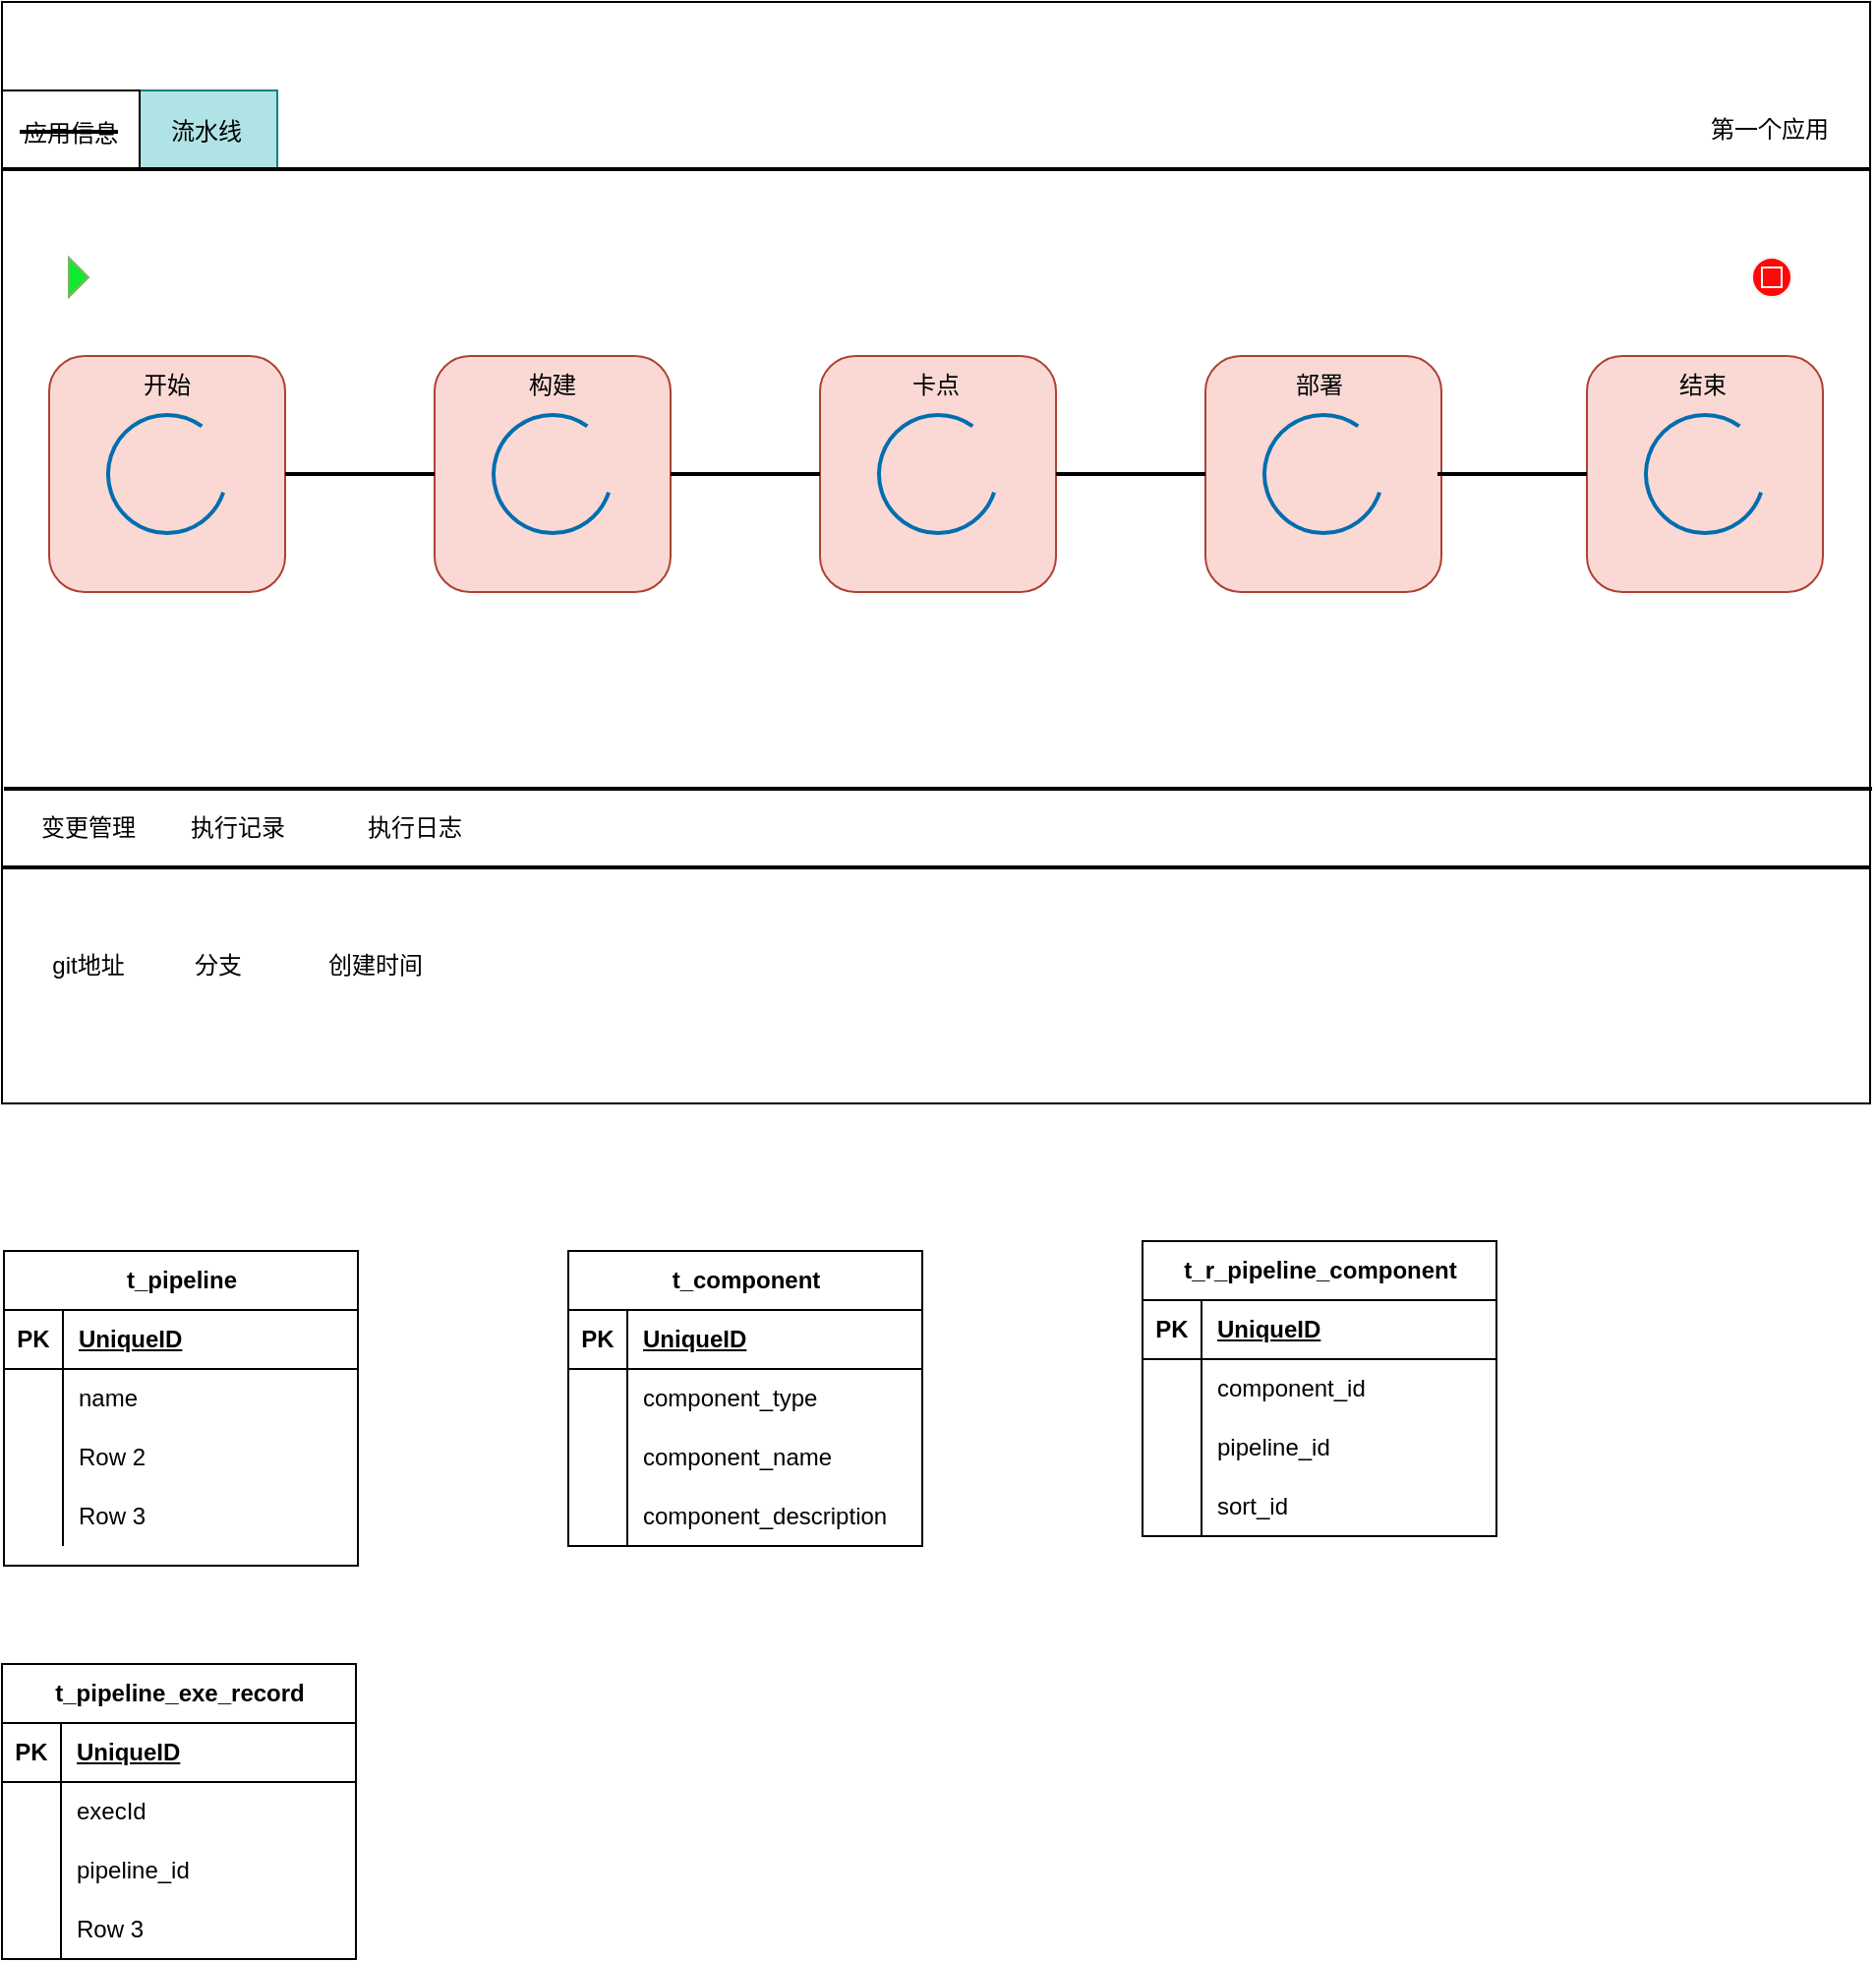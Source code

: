 <mxfile version="22.1.18" type="github">
  <diagram name="第 1 页" id="xIoGFTBcGK2XpuQCT6fY">
    <mxGraphModel dx="1434" dy="738" grid="1" gridSize="10" guides="1" tooltips="1" connect="1" arrows="1" fold="1" page="1" pageScale="1" pageWidth="827" pageHeight="1169" math="0" shadow="0">
      <root>
        <mxCell id="0" />
        <mxCell id="1" parent="0" />
        <mxCell id="y-eTtlPVLfVTZ5ky248t-23" value="" style="rounded=0;whiteSpace=wrap;html=1;" vertex="1" parent="1">
          <mxGeometry x="290" y="25" width="950" height="560" as="geometry" />
        </mxCell>
        <mxCell id="y-eTtlPVLfVTZ5ky248t-32" value="" style="rounded=0;whiteSpace=wrap;html=1;fillColor=#b0e3e6;strokeColor=#0e8088;" vertex="1" parent="1">
          <mxGeometry x="360" y="70" width="70" height="40" as="geometry" />
        </mxCell>
        <mxCell id="y-eTtlPVLfVTZ5ky248t-30" value="" style="rounded=0;whiteSpace=wrap;html=1;" vertex="1" parent="1">
          <mxGeometry x="290" y="70" width="70" height="40" as="geometry" />
        </mxCell>
        <mxCell id="y-eTtlPVLfVTZ5ky248t-2" value="" style="triangle;whiteSpace=wrap;html=1;fillColor=#10E834;strokeColor=#82b366;" vertex="1" parent="1">
          <mxGeometry x="324" y="155" width="10" height="20" as="geometry" />
        </mxCell>
        <mxCell id="y-eTtlPVLfVTZ5ky248t-4" value="" style="ellipse;whiteSpace=wrap;html=1;aspect=fixed;movable=1;resizable=1;rotatable=1;deletable=1;editable=1;locked=0;connectable=1;fillColor=#FF0808;strokeColor=#f2f2f2;" vertex="1" parent="1">
          <mxGeometry x="1180" y="155" width="20" height="20" as="geometry" />
        </mxCell>
        <mxCell id="y-eTtlPVLfVTZ5ky248t-5" value="" style="whiteSpace=wrap;html=1;aspect=fixed;movable=1;resizable=1;rotatable=1;deletable=1;editable=1;locked=0;connectable=1;fillColor=#FF0808;strokeColor=#fcfcfc;" vertex="1" parent="1">
          <mxGeometry x="1185" y="160" width="10" height="10" as="geometry" />
        </mxCell>
        <mxCell id="y-eTtlPVLfVTZ5ky248t-7" value="" style="rounded=1;whiteSpace=wrap;html=1;fillColor=#fad9d5;strokeColor=#ae4132;" vertex="1" parent="1">
          <mxGeometry x="314" y="205" width="120" height="120" as="geometry" />
        </mxCell>
        <mxCell id="y-eTtlPVLfVTZ5ky248t-9" value="" style="verticalLabelPosition=bottom;verticalAlign=top;html=1;shape=mxgraph.basic.arc;startAngle=0.3;endAngle=0.1;fillColor=#1ba1e2;strokeColor=#006EAF;strokeWidth=2;fontColor=#ffffff;" vertex="1" parent="1">
          <mxGeometry x="344" y="235" width="60" height="60" as="geometry" />
        </mxCell>
        <mxCell id="y-eTtlPVLfVTZ5ky248t-10" value="" style="rounded=1;whiteSpace=wrap;html=1;fillColor=#fad9d5;strokeColor=#ae4132;" vertex="1" parent="1">
          <mxGeometry x="510" y="205" width="120" height="120" as="geometry" />
        </mxCell>
        <mxCell id="y-eTtlPVLfVTZ5ky248t-11" value="" style="verticalLabelPosition=bottom;verticalAlign=top;html=1;shape=mxgraph.basic.arc;startAngle=0.3;endAngle=0.1;fillColor=#1ba1e2;strokeColor=#006EAF;strokeWidth=2;fontColor=#ffffff;" vertex="1" parent="1">
          <mxGeometry x="540" y="235" width="60" height="60" as="geometry" />
        </mxCell>
        <mxCell id="y-eTtlPVLfVTZ5ky248t-12" value="" style="rounded=1;whiteSpace=wrap;html=1;fillColor=#fad9d5;strokeColor=#ae4132;" vertex="1" parent="1">
          <mxGeometry x="706" y="205" width="120" height="120" as="geometry" />
        </mxCell>
        <mxCell id="y-eTtlPVLfVTZ5ky248t-13" value="" style="verticalLabelPosition=bottom;verticalAlign=top;html=1;shape=mxgraph.basic.arc;startAngle=0.3;endAngle=0.1;fillColor=#1ba1e2;strokeColor=#006EAF;strokeWidth=2;fontColor=#ffffff;" vertex="1" parent="1">
          <mxGeometry x="736" y="235" width="60" height="60" as="geometry" />
        </mxCell>
        <mxCell id="y-eTtlPVLfVTZ5ky248t-14" value="" style="rounded=1;whiteSpace=wrap;html=1;fillColor=#fad9d5;strokeColor=#ae4132;" vertex="1" parent="1">
          <mxGeometry x="902" y="205" width="120" height="120" as="geometry" />
        </mxCell>
        <mxCell id="y-eTtlPVLfVTZ5ky248t-15" value="" style="verticalLabelPosition=bottom;verticalAlign=top;html=1;shape=mxgraph.basic.arc;startAngle=0.3;endAngle=0.1;fillColor=#1ba1e2;strokeColor=#006EAF;strokeWidth=2;fontColor=#ffffff;" vertex="1" parent="1">
          <mxGeometry x="932" y="235" width="60" height="60" as="geometry" />
        </mxCell>
        <mxCell id="y-eTtlPVLfVTZ5ky248t-16" value="" style="rounded=1;whiteSpace=wrap;html=1;fillColor=#fad9d5;strokeColor=#ae4132;" vertex="1" parent="1">
          <mxGeometry x="1096" y="205" width="120" height="120" as="geometry" />
        </mxCell>
        <mxCell id="y-eTtlPVLfVTZ5ky248t-17" value="" style="verticalLabelPosition=bottom;verticalAlign=top;html=1;shape=mxgraph.basic.arc;startAngle=0.3;endAngle=0.1;fillColor=#1ba1e2;strokeColor=#006EAF;strokeWidth=2;fontColor=#ffffff;" vertex="1" parent="1">
          <mxGeometry x="1126" y="235" width="60" height="60" as="geometry" />
        </mxCell>
        <mxCell id="y-eTtlPVLfVTZ5ky248t-19" value="" style="line;strokeWidth=2;html=1;" vertex="1" parent="1">
          <mxGeometry x="434" y="260" width="76" height="10" as="geometry" />
        </mxCell>
        <mxCell id="y-eTtlPVLfVTZ5ky248t-20" value="" style="line;strokeWidth=2;html=1;" vertex="1" parent="1">
          <mxGeometry x="630" y="260" width="76" height="10" as="geometry" />
        </mxCell>
        <mxCell id="y-eTtlPVLfVTZ5ky248t-21" value="" style="line;strokeWidth=2;html=1;" vertex="1" parent="1">
          <mxGeometry x="826" y="260" width="76" height="10" as="geometry" />
        </mxCell>
        <mxCell id="y-eTtlPVLfVTZ5ky248t-22" value="" style="line;strokeWidth=2;html=1;" vertex="1" parent="1">
          <mxGeometry x="1020" y="260" width="76" height="10" as="geometry" />
        </mxCell>
        <mxCell id="y-eTtlPVLfVTZ5ky248t-24" value="第一个应用" style="text;html=1;strokeColor=none;fillColor=none;align=center;verticalAlign=middle;whiteSpace=wrap;rounded=0;" vertex="1" parent="1">
          <mxGeometry x="1151" y="75" width="76" height="30" as="geometry" />
        </mxCell>
        <mxCell id="y-eTtlPVLfVTZ5ky248t-26" value="" style="line;strokeWidth=2;html=1;" vertex="1" parent="1">
          <mxGeometry x="290" y="105" width="950" height="10" as="geometry" />
        </mxCell>
        <mxCell id="y-eTtlPVLfVTZ5ky248t-28" value="应用信息" style="text;html=1;strokeColor=none;fillColor=none;align=center;verticalAlign=middle;whiteSpace=wrap;rounded=0;" vertex="1" parent="1">
          <mxGeometry x="295" y="77" width="60" height="30" as="geometry" />
        </mxCell>
        <mxCell id="y-eTtlPVLfVTZ5ky248t-29" value="流水线" style="text;html=1;strokeColor=none;fillColor=none;align=center;verticalAlign=middle;whiteSpace=wrap;rounded=0;" vertex="1" parent="1">
          <mxGeometry x="364" y="76" width="60" height="30" as="geometry" />
        </mxCell>
        <mxCell id="y-eTtlPVLfVTZ5ky248t-33" value="" style="line;strokeWidth=2;html=1;" vertex="1" parent="1">
          <mxGeometry x="291" y="420" width="950" height="10" as="geometry" />
        </mxCell>
        <mxCell id="y-eTtlPVLfVTZ5ky248t-34" value="开始" style="text;html=1;strokeColor=none;fillColor=none;align=center;verticalAlign=middle;whiteSpace=wrap;rounded=0;" vertex="1" parent="1">
          <mxGeometry x="344" y="205" width="60" height="30" as="geometry" />
        </mxCell>
        <mxCell id="y-eTtlPVLfVTZ5ky248t-35" value="构建" style="text;html=1;strokeColor=none;fillColor=none;align=center;verticalAlign=middle;whiteSpace=wrap;rounded=0;" vertex="1" parent="1">
          <mxGeometry x="540" y="205" width="60" height="30" as="geometry" />
        </mxCell>
        <mxCell id="y-eTtlPVLfVTZ5ky248t-36" value="卡点" style="text;html=1;strokeColor=none;fillColor=none;align=center;verticalAlign=middle;whiteSpace=wrap;rounded=0;" vertex="1" parent="1">
          <mxGeometry x="735" y="205" width="60" height="30" as="geometry" />
        </mxCell>
        <mxCell id="y-eTtlPVLfVTZ5ky248t-37" value="部署" style="text;html=1;strokeColor=none;fillColor=none;align=center;verticalAlign=middle;whiteSpace=wrap;rounded=0;" vertex="1" parent="1">
          <mxGeometry x="930" y="205" width="60" height="30" as="geometry" />
        </mxCell>
        <mxCell id="y-eTtlPVLfVTZ5ky248t-38" value="结束" style="text;html=1;strokeColor=none;fillColor=none;align=center;verticalAlign=middle;whiteSpace=wrap;rounded=0;" vertex="1" parent="1">
          <mxGeometry x="1125" y="205" width="60" height="30" as="geometry" />
        </mxCell>
        <mxCell id="y-eTtlPVLfVTZ5ky248t-39" value="git地址" style="text;html=1;strokeColor=none;fillColor=none;align=center;verticalAlign=middle;whiteSpace=wrap;rounded=0;" vertex="1" parent="1">
          <mxGeometry x="304" y="500" width="60" height="30" as="geometry" />
        </mxCell>
        <mxCell id="y-eTtlPVLfVTZ5ky248t-40" value="" style="line;strokeWidth=2;html=1;" vertex="1" parent="1">
          <mxGeometry x="299" y="86" width="50" height="10" as="geometry" />
        </mxCell>
        <mxCell id="y-eTtlPVLfVTZ5ky248t-41" value="分支" style="text;html=1;strokeColor=none;fillColor=none;align=center;verticalAlign=middle;whiteSpace=wrap;rounded=0;" vertex="1" parent="1">
          <mxGeometry x="370" y="500" width="60" height="30" as="geometry" />
        </mxCell>
        <mxCell id="y-eTtlPVLfVTZ5ky248t-42" value="创建时间" style="text;html=1;strokeColor=none;fillColor=none;align=center;verticalAlign=middle;whiteSpace=wrap;rounded=0;" vertex="1" parent="1">
          <mxGeometry x="450" y="500" width="60" height="30" as="geometry" />
        </mxCell>
        <mxCell id="y-eTtlPVLfVTZ5ky248t-44" value="" style="line;strokeWidth=2;html=1;" vertex="1" parent="1">
          <mxGeometry x="290" y="460" width="950" height="10" as="geometry" />
        </mxCell>
        <mxCell id="y-eTtlPVLfVTZ5ky248t-46" value="变更管理" style="text;html=1;strokeColor=none;fillColor=none;align=center;verticalAlign=middle;whiteSpace=wrap;rounded=0;" vertex="1" parent="1">
          <mxGeometry x="304" y="430" width="60" height="30" as="geometry" />
        </mxCell>
        <mxCell id="y-eTtlPVLfVTZ5ky248t-47" value="执行记录" style="text;html=1;strokeColor=none;fillColor=none;align=center;verticalAlign=middle;whiteSpace=wrap;rounded=0;" vertex="1" parent="1">
          <mxGeometry x="380" y="430" width="60" height="30" as="geometry" />
        </mxCell>
        <mxCell id="y-eTtlPVLfVTZ5ky248t-48" value="执行日志" style="text;html=1;strokeColor=none;fillColor=none;align=center;verticalAlign=middle;whiteSpace=wrap;rounded=0;" vertex="1" parent="1">
          <mxGeometry x="470" y="430" width="60" height="30" as="geometry" />
        </mxCell>
        <mxCell id="y-eTtlPVLfVTZ5ky248t-60" value="t_pipeline" style="shape=table;startSize=30;container=1;collapsible=1;childLayout=tableLayout;fixedRows=1;rowLines=0;fontStyle=1;align=center;resizeLast=1;html=1;" vertex="1" parent="1">
          <mxGeometry x="291" y="660" width="180" height="160" as="geometry" />
        </mxCell>
        <mxCell id="y-eTtlPVLfVTZ5ky248t-61" value="" style="shape=tableRow;horizontal=0;startSize=0;swimlaneHead=0;swimlaneBody=0;fillColor=none;collapsible=0;dropTarget=0;points=[[0,0.5],[1,0.5]];portConstraint=eastwest;top=0;left=0;right=0;bottom=1;" vertex="1" parent="y-eTtlPVLfVTZ5ky248t-60">
          <mxGeometry y="30" width="180" height="30" as="geometry" />
        </mxCell>
        <mxCell id="y-eTtlPVLfVTZ5ky248t-62" value="PK" style="shape=partialRectangle;connectable=0;fillColor=none;top=0;left=0;bottom=0;right=0;fontStyle=1;overflow=hidden;whiteSpace=wrap;html=1;" vertex="1" parent="y-eTtlPVLfVTZ5ky248t-61">
          <mxGeometry width="30" height="30" as="geometry">
            <mxRectangle width="30" height="30" as="alternateBounds" />
          </mxGeometry>
        </mxCell>
        <mxCell id="y-eTtlPVLfVTZ5ky248t-63" value="UniqueID" style="shape=partialRectangle;connectable=0;fillColor=none;top=0;left=0;bottom=0;right=0;align=left;spacingLeft=6;fontStyle=5;overflow=hidden;whiteSpace=wrap;html=1;" vertex="1" parent="y-eTtlPVLfVTZ5ky248t-61">
          <mxGeometry x="30" width="150" height="30" as="geometry">
            <mxRectangle width="150" height="30" as="alternateBounds" />
          </mxGeometry>
        </mxCell>
        <mxCell id="y-eTtlPVLfVTZ5ky248t-64" value="" style="shape=tableRow;horizontal=0;startSize=0;swimlaneHead=0;swimlaneBody=0;fillColor=none;collapsible=0;dropTarget=0;points=[[0,0.5],[1,0.5]];portConstraint=eastwest;top=0;left=0;right=0;bottom=0;" vertex="1" parent="y-eTtlPVLfVTZ5ky248t-60">
          <mxGeometry y="60" width="180" height="30" as="geometry" />
        </mxCell>
        <mxCell id="y-eTtlPVLfVTZ5ky248t-65" value="" style="shape=partialRectangle;connectable=0;fillColor=none;top=0;left=0;bottom=0;right=0;editable=1;overflow=hidden;whiteSpace=wrap;html=1;" vertex="1" parent="y-eTtlPVLfVTZ5ky248t-64">
          <mxGeometry width="30" height="30" as="geometry">
            <mxRectangle width="30" height="30" as="alternateBounds" />
          </mxGeometry>
        </mxCell>
        <mxCell id="y-eTtlPVLfVTZ5ky248t-66" value="name" style="shape=partialRectangle;connectable=0;fillColor=none;top=0;left=0;bottom=0;right=0;align=left;spacingLeft=6;overflow=hidden;whiteSpace=wrap;html=1;" vertex="1" parent="y-eTtlPVLfVTZ5ky248t-64">
          <mxGeometry x="30" width="150" height="30" as="geometry">
            <mxRectangle width="150" height="30" as="alternateBounds" />
          </mxGeometry>
        </mxCell>
        <mxCell id="y-eTtlPVLfVTZ5ky248t-67" value="" style="shape=tableRow;horizontal=0;startSize=0;swimlaneHead=0;swimlaneBody=0;fillColor=none;collapsible=0;dropTarget=0;points=[[0,0.5],[1,0.5]];portConstraint=eastwest;top=0;left=0;right=0;bottom=0;" vertex="1" parent="y-eTtlPVLfVTZ5ky248t-60">
          <mxGeometry y="90" width="180" height="30" as="geometry" />
        </mxCell>
        <mxCell id="y-eTtlPVLfVTZ5ky248t-68" value="" style="shape=partialRectangle;connectable=0;fillColor=none;top=0;left=0;bottom=0;right=0;editable=1;overflow=hidden;whiteSpace=wrap;html=1;" vertex="1" parent="y-eTtlPVLfVTZ5ky248t-67">
          <mxGeometry width="30" height="30" as="geometry">
            <mxRectangle width="30" height="30" as="alternateBounds" />
          </mxGeometry>
        </mxCell>
        <mxCell id="y-eTtlPVLfVTZ5ky248t-69" value="Row 2" style="shape=partialRectangle;connectable=0;fillColor=none;top=0;left=0;bottom=0;right=0;align=left;spacingLeft=6;overflow=hidden;whiteSpace=wrap;html=1;" vertex="1" parent="y-eTtlPVLfVTZ5ky248t-67">
          <mxGeometry x="30" width="150" height="30" as="geometry">
            <mxRectangle width="150" height="30" as="alternateBounds" />
          </mxGeometry>
        </mxCell>
        <mxCell id="y-eTtlPVLfVTZ5ky248t-70" value="" style="shape=tableRow;horizontal=0;startSize=0;swimlaneHead=0;swimlaneBody=0;fillColor=none;collapsible=0;dropTarget=0;points=[[0,0.5],[1,0.5]];portConstraint=eastwest;top=0;left=0;right=0;bottom=0;" vertex="1" parent="y-eTtlPVLfVTZ5ky248t-60">
          <mxGeometry y="120" width="180" height="30" as="geometry" />
        </mxCell>
        <mxCell id="y-eTtlPVLfVTZ5ky248t-71" value="" style="shape=partialRectangle;connectable=0;fillColor=none;top=0;left=0;bottom=0;right=0;editable=1;overflow=hidden;whiteSpace=wrap;html=1;" vertex="1" parent="y-eTtlPVLfVTZ5ky248t-70">
          <mxGeometry width="30" height="30" as="geometry">
            <mxRectangle width="30" height="30" as="alternateBounds" />
          </mxGeometry>
        </mxCell>
        <mxCell id="y-eTtlPVLfVTZ5ky248t-72" value="Row 3" style="shape=partialRectangle;connectable=0;fillColor=none;top=0;left=0;bottom=0;right=0;align=left;spacingLeft=6;overflow=hidden;whiteSpace=wrap;html=1;" vertex="1" parent="y-eTtlPVLfVTZ5ky248t-70">
          <mxGeometry x="30" width="150" height="30" as="geometry">
            <mxRectangle width="150" height="30" as="alternateBounds" />
          </mxGeometry>
        </mxCell>
        <mxCell id="y-eTtlPVLfVTZ5ky248t-73" value="t_component" style="shape=table;startSize=30;container=1;collapsible=1;childLayout=tableLayout;fixedRows=1;rowLines=0;fontStyle=1;align=center;resizeLast=1;html=1;" vertex="1" parent="1">
          <mxGeometry x="578" y="660" width="180" height="150" as="geometry" />
        </mxCell>
        <mxCell id="y-eTtlPVLfVTZ5ky248t-74" value="" style="shape=tableRow;horizontal=0;startSize=0;swimlaneHead=0;swimlaneBody=0;fillColor=none;collapsible=0;dropTarget=0;points=[[0,0.5],[1,0.5]];portConstraint=eastwest;top=0;left=0;right=0;bottom=1;" vertex="1" parent="y-eTtlPVLfVTZ5ky248t-73">
          <mxGeometry y="30" width="180" height="30" as="geometry" />
        </mxCell>
        <mxCell id="y-eTtlPVLfVTZ5ky248t-75" value="PK" style="shape=partialRectangle;connectable=0;fillColor=none;top=0;left=0;bottom=0;right=0;fontStyle=1;overflow=hidden;whiteSpace=wrap;html=1;" vertex="1" parent="y-eTtlPVLfVTZ5ky248t-74">
          <mxGeometry width="30" height="30" as="geometry">
            <mxRectangle width="30" height="30" as="alternateBounds" />
          </mxGeometry>
        </mxCell>
        <mxCell id="y-eTtlPVLfVTZ5ky248t-76" value="UniqueID" style="shape=partialRectangle;connectable=0;fillColor=none;top=0;left=0;bottom=0;right=0;align=left;spacingLeft=6;fontStyle=5;overflow=hidden;whiteSpace=wrap;html=1;" vertex="1" parent="y-eTtlPVLfVTZ5ky248t-74">
          <mxGeometry x="30" width="150" height="30" as="geometry">
            <mxRectangle width="150" height="30" as="alternateBounds" />
          </mxGeometry>
        </mxCell>
        <mxCell id="y-eTtlPVLfVTZ5ky248t-77" value="" style="shape=tableRow;horizontal=0;startSize=0;swimlaneHead=0;swimlaneBody=0;fillColor=none;collapsible=0;dropTarget=0;points=[[0,0.5],[1,0.5]];portConstraint=eastwest;top=0;left=0;right=0;bottom=0;" vertex="1" parent="y-eTtlPVLfVTZ5ky248t-73">
          <mxGeometry y="60" width="180" height="30" as="geometry" />
        </mxCell>
        <mxCell id="y-eTtlPVLfVTZ5ky248t-78" value="" style="shape=partialRectangle;connectable=0;fillColor=none;top=0;left=0;bottom=0;right=0;editable=1;overflow=hidden;whiteSpace=wrap;html=1;" vertex="1" parent="y-eTtlPVLfVTZ5ky248t-77">
          <mxGeometry width="30" height="30" as="geometry">
            <mxRectangle width="30" height="30" as="alternateBounds" />
          </mxGeometry>
        </mxCell>
        <mxCell id="y-eTtlPVLfVTZ5ky248t-79" value="component_type" style="shape=partialRectangle;connectable=0;fillColor=none;top=0;left=0;bottom=0;right=0;align=left;spacingLeft=6;overflow=hidden;whiteSpace=wrap;html=1;" vertex="1" parent="y-eTtlPVLfVTZ5ky248t-77">
          <mxGeometry x="30" width="150" height="30" as="geometry">
            <mxRectangle width="150" height="30" as="alternateBounds" />
          </mxGeometry>
        </mxCell>
        <mxCell id="y-eTtlPVLfVTZ5ky248t-80" value="" style="shape=tableRow;horizontal=0;startSize=0;swimlaneHead=0;swimlaneBody=0;fillColor=none;collapsible=0;dropTarget=0;points=[[0,0.5],[1,0.5]];portConstraint=eastwest;top=0;left=0;right=0;bottom=0;" vertex="1" parent="y-eTtlPVLfVTZ5ky248t-73">
          <mxGeometry y="90" width="180" height="30" as="geometry" />
        </mxCell>
        <mxCell id="y-eTtlPVLfVTZ5ky248t-81" value="" style="shape=partialRectangle;connectable=0;fillColor=none;top=0;left=0;bottom=0;right=0;editable=1;overflow=hidden;whiteSpace=wrap;html=1;" vertex="1" parent="y-eTtlPVLfVTZ5ky248t-80">
          <mxGeometry width="30" height="30" as="geometry">
            <mxRectangle width="30" height="30" as="alternateBounds" />
          </mxGeometry>
        </mxCell>
        <mxCell id="y-eTtlPVLfVTZ5ky248t-82" value="component_name" style="shape=partialRectangle;connectable=0;fillColor=none;top=0;left=0;bottom=0;right=0;align=left;spacingLeft=6;overflow=hidden;whiteSpace=wrap;html=1;" vertex="1" parent="y-eTtlPVLfVTZ5ky248t-80">
          <mxGeometry x="30" width="150" height="30" as="geometry">
            <mxRectangle width="150" height="30" as="alternateBounds" />
          </mxGeometry>
        </mxCell>
        <mxCell id="y-eTtlPVLfVTZ5ky248t-83" value="" style="shape=tableRow;horizontal=0;startSize=0;swimlaneHead=0;swimlaneBody=0;fillColor=none;collapsible=0;dropTarget=0;points=[[0,0.5],[1,0.5]];portConstraint=eastwest;top=0;left=0;right=0;bottom=0;" vertex="1" parent="y-eTtlPVLfVTZ5ky248t-73">
          <mxGeometry y="120" width="180" height="30" as="geometry" />
        </mxCell>
        <mxCell id="y-eTtlPVLfVTZ5ky248t-84" value="" style="shape=partialRectangle;connectable=0;fillColor=none;top=0;left=0;bottom=0;right=0;editable=1;overflow=hidden;whiteSpace=wrap;html=1;" vertex="1" parent="y-eTtlPVLfVTZ5ky248t-83">
          <mxGeometry width="30" height="30" as="geometry">
            <mxRectangle width="30" height="30" as="alternateBounds" />
          </mxGeometry>
        </mxCell>
        <mxCell id="y-eTtlPVLfVTZ5ky248t-85" value="component_description" style="shape=partialRectangle;connectable=0;fillColor=none;top=0;left=0;bottom=0;right=0;align=left;spacingLeft=6;overflow=hidden;whiteSpace=wrap;html=1;" vertex="1" parent="y-eTtlPVLfVTZ5ky248t-83">
          <mxGeometry x="30" width="150" height="30" as="geometry">
            <mxRectangle width="150" height="30" as="alternateBounds" />
          </mxGeometry>
        </mxCell>
        <mxCell id="y-eTtlPVLfVTZ5ky248t-86" value="t_r_pipeline_component" style="shape=table;startSize=30;container=1;collapsible=1;childLayout=tableLayout;fixedRows=1;rowLines=0;fontStyle=1;align=center;resizeLast=1;html=1;" vertex="1" parent="1">
          <mxGeometry x="870" y="655" width="180" height="150" as="geometry" />
        </mxCell>
        <mxCell id="y-eTtlPVLfVTZ5ky248t-87" value="" style="shape=tableRow;horizontal=0;startSize=0;swimlaneHead=0;swimlaneBody=0;fillColor=none;collapsible=0;dropTarget=0;points=[[0,0.5],[1,0.5]];portConstraint=eastwest;top=0;left=0;right=0;bottom=1;" vertex="1" parent="y-eTtlPVLfVTZ5ky248t-86">
          <mxGeometry y="30" width="180" height="30" as="geometry" />
        </mxCell>
        <mxCell id="y-eTtlPVLfVTZ5ky248t-88" value="PK" style="shape=partialRectangle;connectable=0;fillColor=none;top=0;left=0;bottom=0;right=0;fontStyle=1;overflow=hidden;whiteSpace=wrap;html=1;" vertex="1" parent="y-eTtlPVLfVTZ5ky248t-87">
          <mxGeometry width="30" height="30" as="geometry">
            <mxRectangle width="30" height="30" as="alternateBounds" />
          </mxGeometry>
        </mxCell>
        <mxCell id="y-eTtlPVLfVTZ5ky248t-89" value="UniqueID" style="shape=partialRectangle;connectable=0;fillColor=none;top=0;left=0;bottom=0;right=0;align=left;spacingLeft=6;fontStyle=5;overflow=hidden;whiteSpace=wrap;html=1;" vertex="1" parent="y-eTtlPVLfVTZ5ky248t-87">
          <mxGeometry x="30" width="150" height="30" as="geometry">
            <mxRectangle width="150" height="30" as="alternateBounds" />
          </mxGeometry>
        </mxCell>
        <mxCell id="y-eTtlPVLfVTZ5ky248t-90" value="" style="shape=tableRow;horizontal=0;startSize=0;swimlaneHead=0;swimlaneBody=0;fillColor=none;collapsible=0;dropTarget=0;points=[[0,0.5],[1,0.5]];portConstraint=eastwest;top=0;left=0;right=0;bottom=0;" vertex="1" parent="y-eTtlPVLfVTZ5ky248t-86">
          <mxGeometry y="60" width="180" height="30" as="geometry" />
        </mxCell>
        <mxCell id="y-eTtlPVLfVTZ5ky248t-91" value="" style="shape=partialRectangle;connectable=0;fillColor=none;top=0;left=0;bottom=0;right=0;editable=1;overflow=hidden;whiteSpace=wrap;html=1;" vertex="1" parent="y-eTtlPVLfVTZ5ky248t-90">
          <mxGeometry width="30" height="30" as="geometry">
            <mxRectangle width="30" height="30" as="alternateBounds" />
          </mxGeometry>
        </mxCell>
        <mxCell id="y-eTtlPVLfVTZ5ky248t-92" value="component_id" style="shape=partialRectangle;connectable=0;fillColor=none;top=0;left=0;bottom=0;right=0;align=left;spacingLeft=6;overflow=hidden;whiteSpace=wrap;html=1;" vertex="1" parent="y-eTtlPVLfVTZ5ky248t-90">
          <mxGeometry x="30" width="150" height="30" as="geometry">
            <mxRectangle width="150" height="30" as="alternateBounds" />
          </mxGeometry>
        </mxCell>
        <mxCell id="y-eTtlPVLfVTZ5ky248t-93" value="" style="shape=tableRow;horizontal=0;startSize=0;swimlaneHead=0;swimlaneBody=0;fillColor=none;collapsible=0;dropTarget=0;points=[[0,0.5],[1,0.5]];portConstraint=eastwest;top=0;left=0;right=0;bottom=0;" vertex="1" parent="y-eTtlPVLfVTZ5ky248t-86">
          <mxGeometry y="90" width="180" height="30" as="geometry" />
        </mxCell>
        <mxCell id="y-eTtlPVLfVTZ5ky248t-94" value="" style="shape=partialRectangle;connectable=0;fillColor=none;top=0;left=0;bottom=0;right=0;editable=1;overflow=hidden;whiteSpace=wrap;html=1;" vertex="1" parent="y-eTtlPVLfVTZ5ky248t-93">
          <mxGeometry width="30" height="30" as="geometry">
            <mxRectangle width="30" height="30" as="alternateBounds" />
          </mxGeometry>
        </mxCell>
        <mxCell id="y-eTtlPVLfVTZ5ky248t-95" value="pipeline_id" style="shape=partialRectangle;connectable=0;fillColor=none;top=0;left=0;bottom=0;right=0;align=left;spacingLeft=6;overflow=hidden;whiteSpace=wrap;html=1;" vertex="1" parent="y-eTtlPVLfVTZ5ky248t-93">
          <mxGeometry x="30" width="150" height="30" as="geometry">
            <mxRectangle width="150" height="30" as="alternateBounds" />
          </mxGeometry>
        </mxCell>
        <mxCell id="y-eTtlPVLfVTZ5ky248t-96" value="" style="shape=tableRow;horizontal=0;startSize=0;swimlaneHead=0;swimlaneBody=0;fillColor=none;collapsible=0;dropTarget=0;points=[[0,0.5],[1,0.5]];portConstraint=eastwest;top=0;left=0;right=0;bottom=0;" vertex="1" parent="y-eTtlPVLfVTZ5ky248t-86">
          <mxGeometry y="120" width="180" height="30" as="geometry" />
        </mxCell>
        <mxCell id="y-eTtlPVLfVTZ5ky248t-97" value="" style="shape=partialRectangle;connectable=0;fillColor=none;top=0;left=0;bottom=0;right=0;editable=1;overflow=hidden;whiteSpace=wrap;html=1;" vertex="1" parent="y-eTtlPVLfVTZ5ky248t-96">
          <mxGeometry width="30" height="30" as="geometry">
            <mxRectangle width="30" height="30" as="alternateBounds" />
          </mxGeometry>
        </mxCell>
        <mxCell id="y-eTtlPVLfVTZ5ky248t-98" value="sort_id" style="shape=partialRectangle;connectable=0;fillColor=none;top=0;left=0;bottom=0;right=0;align=left;spacingLeft=6;overflow=hidden;whiteSpace=wrap;html=1;" vertex="1" parent="y-eTtlPVLfVTZ5ky248t-96">
          <mxGeometry x="30" width="150" height="30" as="geometry">
            <mxRectangle width="150" height="30" as="alternateBounds" />
          </mxGeometry>
        </mxCell>
        <mxCell id="y-eTtlPVLfVTZ5ky248t-99" value="t_pipeline_exe_record" style="shape=table;startSize=30;container=1;collapsible=1;childLayout=tableLayout;fixedRows=1;rowLines=0;fontStyle=1;align=center;resizeLast=1;html=1;" vertex="1" parent="1">
          <mxGeometry x="290" y="870" width="180" height="150" as="geometry" />
        </mxCell>
        <mxCell id="y-eTtlPVLfVTZ5ky248t-100" value="" style="shape=tableRow;horizontal=0;startSize=0;swimlaneHead=0;swimlaneBody=0;fillColor=none;collapsible=0;dropTarget=0;points=[[0,0.5],[1,0.5]];portConstraint=eastwest;top=0;left=0;right=0;bottom=1;" vertex="1" parent="y-eTtlPVLfVTZ5ky248t-99">
          <mxGeometry y="30" width="180" height="30" as="geometry" />
        </mxCell>
        <mxCell id="y-eTtlPVLfVTZ5ky248t-101" value="PK" style="shape=partialRectangle;connectable=0;fillColor=none;top=0;left=0;bottom=0;right=0;fontStyle=1;overflow=hidden;whiteSpace=wrap;html=1;" vertex="1" parent="y-eTtlPVLfVTZ5ky248t-100">
          <mxGeometry width="30" height="30" as="geometry">
            <mxRectangle width="30" height="30" as="alternateBounds" />
          </mxGeometry>
        </mxCell>
        <mxCell id="y-eTtlPVLfVTZ5ky248t-102" value="UniqueID" style="shape=partialRectangle;connectable=0;fillColor=none;top=0;left=0;bottom=0;right=0;align=left;spacingLeft=6;fontStyle=5;overflow=hidden;whiteSpace=wrap;html=1;" vertex="1" parent="y-eTtlPVLfVTZ5ky248t-100">
          <mxGeometry x="30" width="150" height="30" as="geometry">
            <mxRectangle width="150" height="30" as="alternateBounds" />
          </mxGeometry>
        </mxCell>
        <mxCell id="y-eTtlPVLfVTZ5ky248t-103" value="" style="shape=tableRow;horizontal=0;startSize=0;swimlaneHead=0;swimlaneBody=0;fillColor=none;collapsible=0;dropTarget=0;points=[[0,0.5],[1,0.5]];portConstraint=eastwest;top=0;left=0;right=0;bottom=0;" vertex="1" parent="y-eTtlPVLfVTZ5ky248t-99">
          <mxGeometry y="60" width="180" height="30" as="geometry" />
        </mxCell>
        <mxCell id="y-eTtlPVLfVTZ5ky248t-104" value="" style="shape=partialRectangle;connectable=0;fillColor=none;top=0;left=0;bottom=0;right=0;editable=1;overflow=hidden;whiteSpace=wrap;html=1;" vertex="1" parent="y-eTtlPVLfVTZ5ky248t-103">
          <mxGeometry width="30" height="30" as="geometry">
            <mxRectangle width="30" height="30" as="alternateBounds" />
          </mxGeometry>
        </mxCell>
        <mxCell id="y-eTtlPVLfVTZ5ky248t-105" value="execId" style="shape=partialRectangle;connectable=0;fillColor=none;top=0;left=0;bottom=0;right=0;align=left;spacingLeft=6;overflow=hidden;whiteSpace=wrap;html=1;" vertex="1" parent="y-eTtlPVLfVTZ5ky248t-103">
          <mxGeometry x="30" width="150" height="30" as="geometry">
            <mxRectangle width="150" height="30" as="alternateBounds" />
          </mxGeometry>
        </mxCell>
        <mxCell id="y-eTtlPVLfVTZ5ky248t-106" value="" style="shape=tableRow;horizontal=0;startSize=0;swimlaneHead=0;swimlaneBody=0;fillColor=none;collapsible=0;dropTarget=0;points=[[0,0.5],[1,0.5]];portConstraint=eastwest;top=0;left=0;right=0;bottom=0;" vertex="1" parent="y-eTtlPVLfVTZ5ky248t-99">
          <mxGeometry y="90" width="180" height="30" as="geometry" />
        </mxCell>
        <mxCell id="y-eTtlPVLfVTZ5ky248t-107" value="" style="shape=partialRectangle;connectable=0;fillColor=none;top=0;left=0;bottom=0;right=0;editable=1;overflow=hidden;whiteSpace=wrap;html=1;" vertex="1" parent="y-eTtlPVLfVTZ5ky248t-106">
          <mxGeometry width="30" height="30" as="geometry">
            <mxRectangle width="30" height="30" as="alternateBounds" />
          </mxGeometry>
        </mxCell>
        <mxCell id="y-eTtlPVLfVTZ5ky248t-108" value="pipeline_id" style="shape=partialRectangle;connectable=0;fillColor=none;top=0;left=0;bottom=0;right=0;align=left;spacingLeft=6;overflow=hidden;whiteSpace=wrap;html=1;" vertex="1" parent="y-eTtlPVLfVTZ5ky248t-106">
          <mxGeometry x="30" width="150" height="30" as="geometry">
            <mxRectangle width="150" height="30" as="alternateBounds" />
          </mxGeometry>
        </mxCell>
        <mxCell id="y-eTtlPVLfVTZ5ky248t-109" value="" style="shape=tableRow;horizontal=0;startSize=0;swimlaneHead=0;swimlaneBody=0;fillColor=none;collapsible=0;dropTarget=0;points=[[0,0.5],[1,0.5]];portConstraint=eastwest;top=0;left=0;right=0;bottom=0;" vertex="1" parent="y-eTtlPVLfVTZ5ky248t-99">
          <mxGeometry y="120" width="180" height="30" as="geometry" />
        </mxCell>
        <mxCell id="y-eTtlPVLfVTZ5ky248t-110" value="" style="shape=partialRectangle;connectable=0;fillColor=none;top=0;left=0;bottom=0;right=0;editable=1;overflow=hidden;whiteSpace=wrap;html=1;" vertex="1" parent="y-eTtlPVLfVTZ5ky248t-109">
          <mxGeometry width="30" height="30" as="geometry">
            <mxRectangle width="30" height="30" as="alternateBounds" />
          </mxGeometry>
        </mxCell>
        <mxCell id="y-eTtlPVLfVTZ5ky248t-111" value="Row 3" style="shape=partialRectangle;connectable=0;fillColor=none;top=0;left=0;bottom=0;right=0;align=left;spacingLeft=6;overflow=hidden;whiteSpace=wrap;html=1;" vertex="1" parent="y-eTtlPVLfVTZ5ky248t-109">
          <mxGeometry x="30" width="150" height="30" as="geometry">
            <mxRectangle width="150" height="30" as="alternateBounds" />
          </mxGeometry>
        </mxCell>
      </root>
    </mxGraphModel>
  </diagram>
</mxfile>
